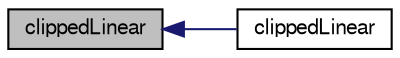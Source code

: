 digraph "clippedLinear"
{
  bgcolor="transparent";
  edge [fontname="FreeSans",fontsize="10",labelfontname="FreeSans",labelfontsize="10"];
  node [fontname="FreeSans",fontsize="10",shape=record];
  rankdir="LR";
  Node1 [label="clippedLinear",height=0.2,width=0.4,color="black", fillcolor="grey75", style="filled", fontcolor="black"];
  Node1 -> Node2 [dir="back",color="midnightblue",fontsize="10",style="solid",fontname="FreeSans"];
  Node2 [label="clippedLinear",height=0.2,width=0.4,color="black",URL="$a23150.html#a2f41e5bb8bb51a41d99db50980a5eb94",tooltip="Construct from Istream. "];
}
